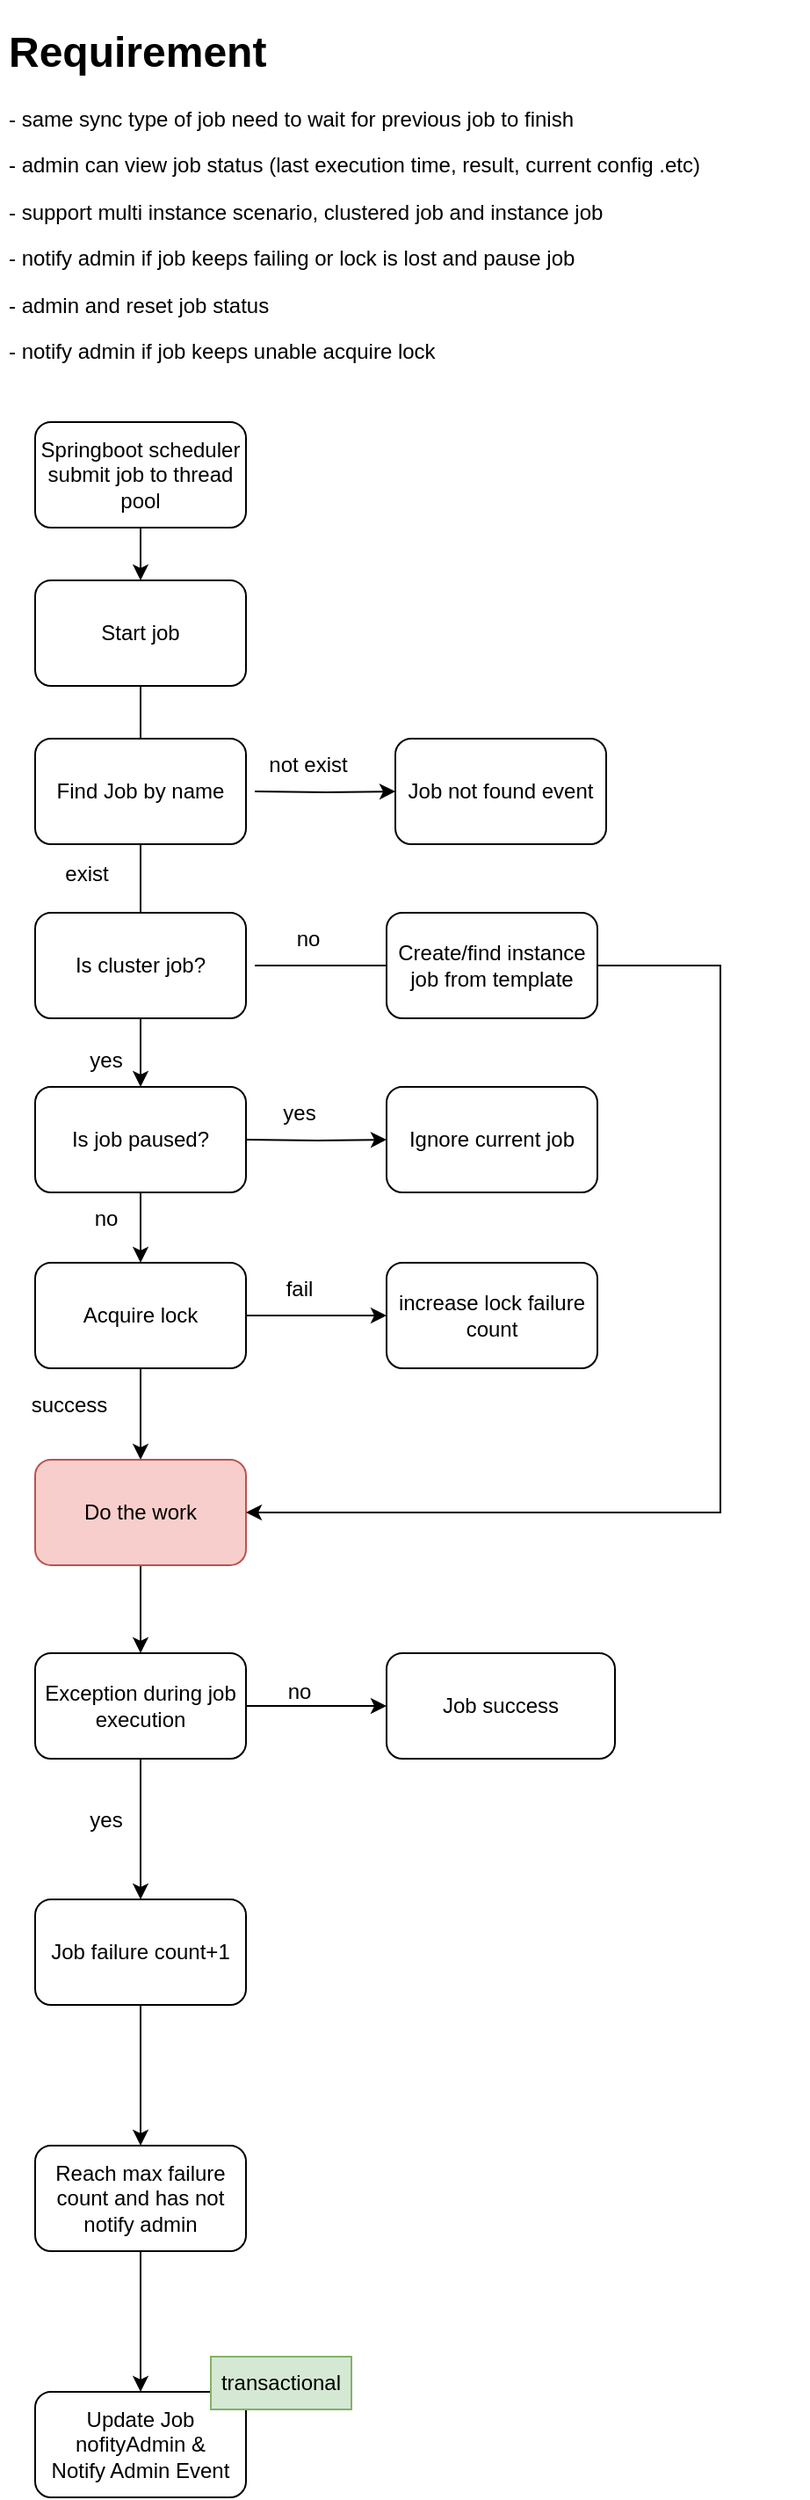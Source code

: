 <mxfile version="20.6.2" type="device"><diagram id="zxMd8mwtmA610fEOTKGL" name="Page-1"><mxGraphModel dx="1183" dy="634" grid="1" gridSize="10" guides="1" tooltips="1" connect="1" arrows="1" fold="1" page="1" pageScale="1" pageWidth="1169" pageHeight="827" math="0" shadow="0"><root><mxCell id="0"/><mxCell id="1" parent="0"/><mxCell id="ccbcASM8khUt0IdMjarG-2" value="&lt;h1&gt;Requirement&lt;/h1&gt;- same sync type of job need to wait for previous job to finish&lt;br&gt;&lt;p&gt;- admin can view job status (last execution time, result, current config .etc)&lt;/p&gt;&lt;p&gt;- support multi instance scenario, clustered job and instance job&lt;/p&gt;&lt;p&gt;- notify admin if job keeps failing or lock is lost and pause job&lt;/p&gt;&lt;p&gt;- admin and reset job status&lt;/p&gt;&lt;p&gt;- notify admin if job keeps unable acquire lock&lt;/p&gt;" style="text;html=1;strokeColor=none;fillColor=none;spacing=5;spacingTop=-20;whiteSpace=wrap;overflow=hidden;rounded=0;" vertex="1" parent="1"><mxGeometry x="70" y="20" width="460" height="210" as="geometry"/></mxCell><mxCell id="ccbcASM8khUt0IdMjarG-5" value="" style="edgeStyle=orthogonalEdgeStyle;rounded=0;orthogonalLoop=1;jettySize=auto;html=1;" edge="1" parent="1" source="ccbcASM8khUt0IdMjarG-3" target="ccbcASM8khUt0IdMjarG-4"><mxGeometry relative="1" as="geometry"/></mxCell><mxCell id="ccbcASM8khUt0IdMjarG-3" value="Springboot scheduler&lt;br&gt;submit job to thread pool" style="rounded=1;whiteSpace=wrap;html=1;" vertex="1" parent="1"><mxGeometry x="90" y="250" width="120" height="60" as="geometry"/></mxCell><mxCell id="ccbcASM8khUt0IdMjarG-7" value="" style="edgeStyle=orthogonalEdgeStyle;rounded=0;orthogonalLoop=1;jettySize=auto;html=1;exitX=0.5;exitY=1;exitDx=0;exitDy=0;" edge="1" parent="1" source="ccbcASM8khUt0IdMjarG-41" target="ccbcASM8khUt0IdMjarG-6"><mxGeometry relative="1" as="geometry"/></mxCell><mxCell id="ccbcASM8khUt0IdMjarG-43" value="" style="edgeStyle=orthogonalEdgeStyle;rounded=0;orthogonalLoop=1;jettySize=auto;html=1;" edge="1" parent="1" source="ccbcASM8khUt0IdMjarG-4" target="ccbcASM8khUt0IdMjarG-41"><mxGeometry relative="1" as="geometry"/></mxCell><mxCell id="ccbcASM8khUt0IdMjarG-4" value="Start job" style="whiteSpace=wrap;html=1;rounded=1;" vertex="1" parent="1"><mxGeometry x="90" y="340" width="120" height="60" as="geometry"/></mxCell><mxCell id="ccbcASM8khUt0IdMjarG-9" value="" style="edgeStyle=orthogonalEdgeStyle;rounded=0;orthogonalLoop=1;jettySize=auto;html=1;entryX=0.5;entryY=0;entryDx=0;entryDy=0;" edge="1" parent="1" source="ccbcASM8khUt0IdMjarG-6" target="ccbcASM8khUt0IdMjarG-16"><mxGeometry relative="1" as="geometry"><mxPoint x="150" y="800" as="targetPoint"/></mxGeometry></mxCell><mxCell id="ccbcASM8khUt0IdMjarG-13" value="" style="edgeStyle=orthogonalEdgeStyle;rounded=0;orthogonalLoop=1;jettySize=auto;html=1;" edge="1" parent="1" source="ccbcASM8khUt0IdMjarG-6" target="ccbcASM8khUt0IdMjarG-12"><mxGeometry relative="1" as="geometry"/></mxCell><mxCell id="ccbcASM8khUt0IdMjarG-6" value="Acquire lock" style="whiteSpace=wrap;html=1;rounded=1;" vertex="1" parent="1"><mxGeometry x="90" y="728" width="120" height="60" as="geometry"/></mxCell><mxCell id="ccbcASM8khUt0IdMjarG-12" value="increase lock failure count" style="whiteSpace=wrap;html=1;rounded=1;" vertex="1" parent="1"><mxGeometry x="290" y="728" width="120" height="60" as="geometry"/></mxCell><mxCell id="ccbcASM8khUt0IdMjarG-14" value="success" style="text;html=1;align=center;verticalAlign=middle;resizable=0;points=[];autosize=1;strokeColor=none;fillColor=none;" vertex="1" parent="1"><mxGeometry x="74" y="794" width="70" height="30" as="geometry"/></mxCell><mxCell id="ccbcASM8khUt0IdMjarG-15" value="fail" style="text;html=1;align=center;verticalAlign=middle;resizable=0;points=[];autosize=1;strokeColor=none;fillColor=none;" vertex="1" parent="1"><mxGeometry x="220" y="728" width="40" height="30" as="geometry"/></mxCell><mxCell id="ccbcASM8khUt0IdMjarG-19" value="" style="edgeStyle=orthogonalEdgeStyle;rounded=0;orthogonalLoop=1;jettySize=auto;html=1;" edge="1" parent="1" source="ccbcASM8khUt0IdMjarG-16" target="ccbcASM8khUt0IdMjarG-18"><mxGeometry relative="1" as="geometry"/></mxCell><mxCell id="ccbcASM8khUt0IdMjarG-16" value="Do the work" style="rounded=1;whiteSpace=wrap;html=1;fillColor=#f8cecc;strokeColor=#b85450;" vertex="1" parent="1"><mxGeometry x="90" y="840" width="120" height="60" as="geometry"/></mxCell><mxCell id="ccbcASM8khUt0IdMjarG-22" value="" style="edgeStyle=orthogonalEdgeStyle;rounded=0;orthogonalLoop=1;jettySize=auto;html=1;" edge="1" parent="1" source="ccbcASM8khUt0IdMjarG-18" target="ccbcASM8khUt0IdMjarG-21"><mxGeometry relative="1" as="geometry"/></mxCell><mxCell id="ccbcASM8khUt0IdMjarG-24" value="" style="edgeStyle=orthogonalEdgeStyle;rounded=0;orthogonalLoop=1;jettySize=auto;html=1;" edge="1" parent="1" source="ccbcASM8khUt0IdMjarG-18" target="ccbcASM8khUt0IdMjarG-23"><mxGeometry relative="1" as="geometry"/></mxCell><mxCell id="ccbcASM8khUt0IdMjarG-18" value="Exception during job execution" style="rounded=1;whiteSpace=wrap;html=1;" vertex="1" parent="1"><mxGeometry x="90" y="950" width="120" height="60" as="geometry"/></mxCell><mxCell id="ccbcASM8khUt0IdMjarG-49" value="" style="edgeStyle=orthogonalEdgeStyle;rounded=0;orthogonalLoop=1;jettySize=auto;html=1;" edge="1" parent="1" source="ccbcASM8khUt0IdMjarG-21" target="ccbcASM8khUt0IdMjarG-48"><mxGeometry relative="1" as="geometry"/></mxCell><mxCell id="ccbcASM8khUt0IdMjarG-21" value="Job failure count+1" style="whiteSpace=wrap;html=1;rounded=1;" vertex="1" parent="1"><mxGeometry x="90" y="1090" width="120" height="60" as="geometry"/></mxCell><mxCell id="ccbcASM8khUt0IdMjarG-23" value="Job success" style="whiteSpace=wrap;html=1;rounded=1;" vertex="1" parent="1"><mxGeometry x="290" y="950" width="130" height="60" as="geometry"/></mxCell><mxCell id="ccbcASM8khUt0IdMjarG-25" value="yes" style="text;html=1;align=center;verticalAlign=middle;resizable=0;points=[];autosize=1;strokeColor=none;fillColor=none;" vertex="1" parent="1"><mxGeometry x="110" y="1030" width="40" height="30" as="geometry"/></mxCell><mxCell id="ccbcASM8khUt0IdMjarG-26" value="no" style="text;html=1;align=center;verticalAlign=middle;resizable=0;points=[];autosize=1;strokeColor=none;fillColor=none;" vertex="1" parent="1"><mxGeometry x="220" y="957" width="40" height="30" as="geometry"/></mxCell><mxCell id="ccbcASM8khUt0IdMjarG-41" value="Is job paused?" style="whiteSpace=wrap;html=1;rounded=1;" vertex="1" parent="1"><mxGeometry x="90" y="628" width="120" height="60" as="geometry"/></mxCell><mxCell id="ccbcASM8khUt0IdMjarG-44" value="" style="edgeStyle=orthogonalEdgeStyle;rounded=0;orthogonalLoop=1;jettySize=auto;html=1;" edge="1" parent="1" target="ccbcASM8khUt0IdMjarG-45"><mxGeometry relative="1" as="geometry"><mxPoint x="210" y="658" as="sourcePoint"/></mxGeometry></mxCell><mxCell id="ccbcASM8khUt0IdMjarG-45" value="Ignore current job" style="whiteSpace=wrap;html=1;rounded=1;" vertex="1" parent="1"><mxGeometry x="290" y="628" width="120" height="60" as="geometry"/></mxCell><mxCell id="ccbcASM8khUt0IdMjarG-46" value="yes" style="text;html=1;align=center;verticalAlign=middle;resizable=0;points=[];autosize=1;strokeColor=none;fillColor=none;" vertex="1" parent="1"><mxGeometry x="220" y="628" width="40" height="30" as="geometry"/></mxCell><mxCell id="ccbcASM8khUt0IdMjarG-47" value="no" style="text;html=1;align=center;verticalAlign=middle;resizable=0;points=[];autosize=1;strokeColor=none;fillColor=none;" vertex="1" parent="1"><mxGeometry x="110" y="688" width="40" height="30" as="geometry"/></mxCell><mxCell id="ccbcASM8khUt0IdMjarG-51" value="" style="edgeStyle=orthogonalEdgeStyle;rounded=0;orthogonalLoop=1;jettySize=auto;html=1;" edge="1" parent="1" source="ccbcASM8khUt0IdMjarG-48" target="ccbcASM8khUt0IdMjarG-50"><mxGeometry relative="1" as="geometry"/></mxCell><mxCell id="ccbcASM8khUt0IdMjarG-48" value="Reach max failure count and has not notify admin" style="whiteSpace=wrap;html=1;rounded=1;" vertex="1" parent="1"><mxGeometry x="90" y="1230" width="120" height="60" as="geometry"/></mxCell><mxCell id="ccbcASM8khUt0IdMjarG-50" value="Update Job nofityAdmin &amp;amp;&lt;br&gt;Notify Admin Event" style="whiteSpace=wrap;html=1;rounded=1;" vertex="1" parent="1"><mxGeometry x="90" y="1370" width="120" height="60" as="geometry"/></mxCell><mxCell id="ccbcASM8khUt0IdMjarG-53" value="transactional" style="text;html=1;strokeColor=#82b366;fillColor=#d5e8d4;align=center;verticalAlign=middle;whiteSpace=wrap;rounded=0;" vertex="1" parent="1"><mxGeometry x="190" y="1350" width="80" height="30" as="geometry"/></mxCell><mxCell id="ccbcASM8khUt0IdMjarG-54" value="Find Job by name" style="whiteSpace=wrap;html=1;rounded=1;" vertex="1" parent="1"><mxGeometry x="90" y="430" width="120" height="60" as="geometry"/></mxCell><mxCell id="ccbcASM8khUt0IdMjarG-55" value="exist" style="text;html=1;align=center;verticalAlign=middle;resizable=0;points=[];autosize=1;strokeColor=none;fillColor=none;" vertex="1" parent="1"><mxGeometry x="94" y="492" width="50" height="30" as="geometry"/></mxCell><mxCell id="ccbcASM8khUt0IdMjarG-56" value="" style="edgeStyle=orthogonalEdgeStyle;rounded=0;orthogonalLoop=1;jettySize=auto;html=1;" edge="1" parent="1" target="ccbcASM8khUt0IdMjarG-57"><mxGeometry relative="1" as="geometry"><mxPoint x="215" y="460" as="sourcePoint"/></mxGeometry></mxCell><mxCell id="ccbcASM8khUt0IdMjarG-57" value="Job not found event" style="whiteSpace=wrap;html=1;rounded=1;" vertex="1" parent="1"><mxGeometry x="295" y="430" width="120" height="60" as="geometry"/></mxCell><mxCell id="ccbcASM8khUt0IdMjarG-58" value="not exist" style="text;html=1;align=center;verticalAlign=middle;resizable=0;points=[];autosize=1;strokeColor=none;fillColor=none;" vertex="1" parent="1"><mxGeometry x="210" y="430" width="70" height="30" as="geometry"/></mxCell><mxCell id="ccbcASM8khUt0IdMjarG-59" value="Is cluster job?" style="whiteSpace=wrap;html=1;rounded=1;" vertex="1" parent="1"><mxGeometry x="90" y="529" width="120" height="60" as="geometry"/></mxCell><mxCell id="ccbcASM8khUt0IdMjarG-60" value="" style="edgeStyle=orthogonalEdgeStyle;rounded=0;orthogonalLoop=1;jettySize=auto;html=1;entryX=1;entryY=0.5;entryDx=0;entryDy=0;" edge="1" parent="1" target="ccbcASM8khUt0IdMjarG-16"><mxGeometry relative="1" as="geometry"><mxPoint x="215" y="559" as="sourcePoint"/><mxPoint x="295" y="559" as="targetPoint"/><Array as="points"><mxPoint x="480" y="559"/><mxPoint x="480" y="870"/></Array></mxGeometry></mxCell><mxCell id="ccbcASM8khUt0IdMjarG-62" value="no" style="text;html=1;align=center;verticalAlign=middle;resizable=0;points=[];autosize=1;strokeColor=none;fillColor=none;" vertex="1" parent="1"><mxGeometry x="225" y="529" width="40" height="30" as="geometry"/></mxCell><mxCell id="ccbcASM8khUt0IdMjarG-63" value="yes" style="text;html=1;align=center;verticalAlign=middle;resizable=0;points=[];autosize=1;strokeColor=none;fillColor=none;" vertex="1" parent="1"><mxGeometry x="110" y="598" width="40" height="30" as="geometry"/></mxCell><mxCell id="ccbcASM8khUt0IdMjarG-65" value="Create/find instance job from template" style="whiteSpace=wrap;html=1;rounded=1;" vertex="1" parent="1"><mxGeometry x="290" y="529" width="120" height="60" as="geometry"/></mxCell></root></mxGraphModel></diagram></mxfile>